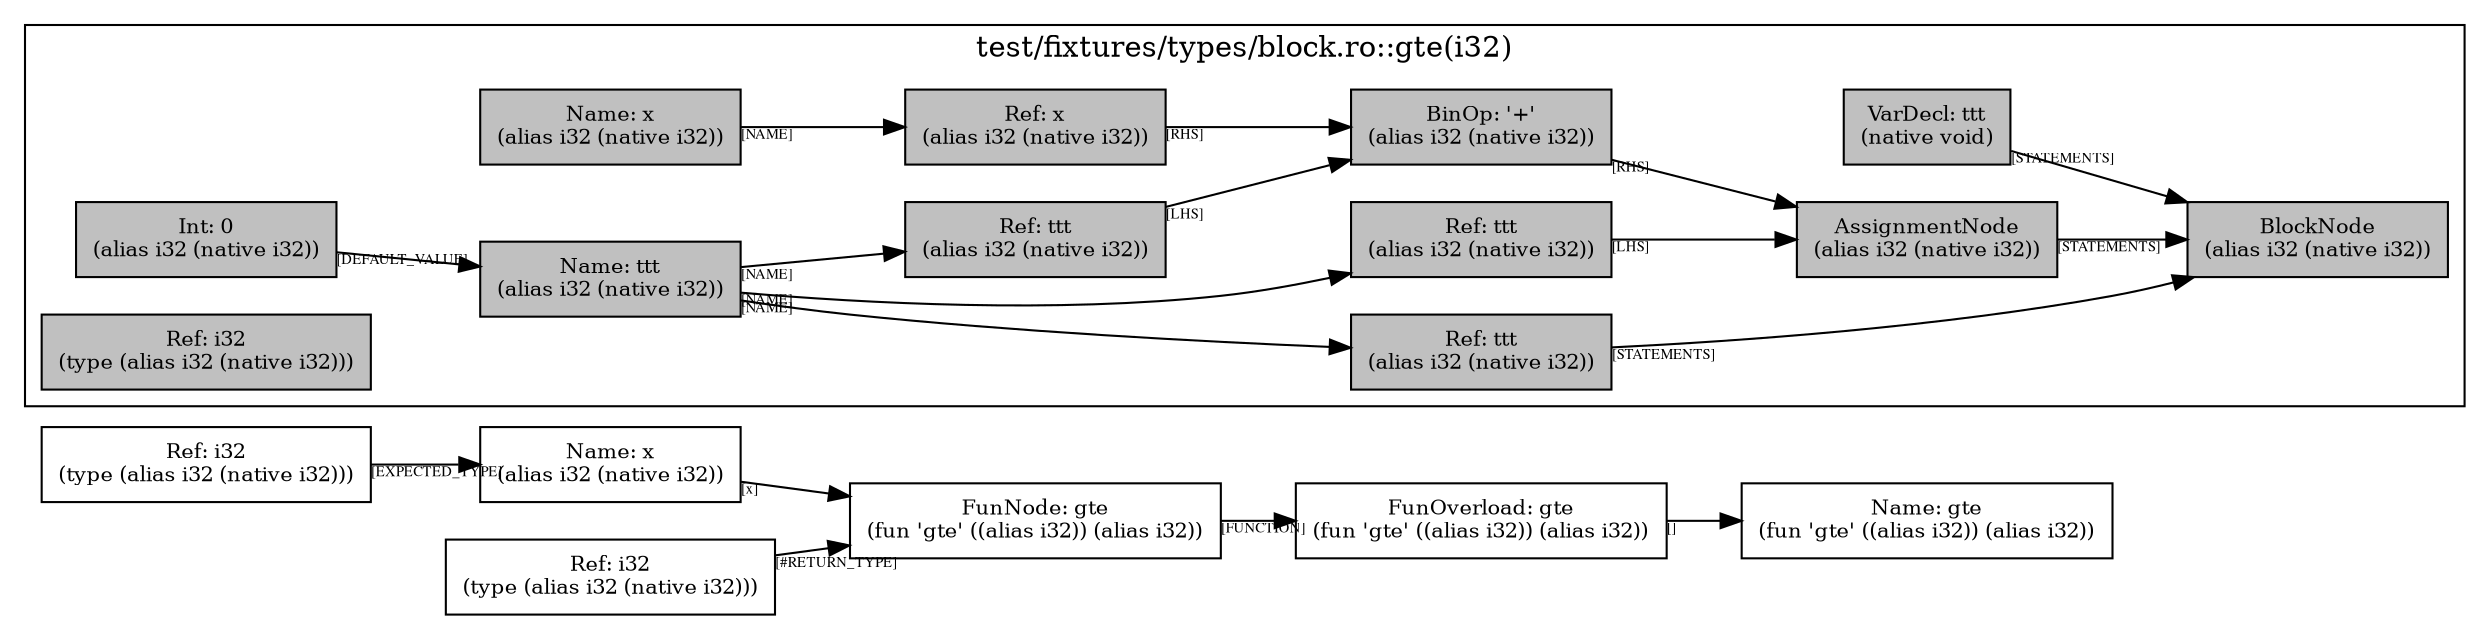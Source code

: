 digraph Document {
  node [shape=box,fontsize=10]; rankdir=LR;
  1 [label="FunOverload: gte\n(fun 'gte' ((alias i32)) (alias i32))", fillcolor=grey];
  2 [label="FunNode: gte\n(fun 'gte' ((alias i32)) (alias i32))", fillcolor=grey];
  3 [label="Ref: i32\n(type (alias i32 (native i32)))", fillcolor=grey];
  4 [label="Name: x\n(alias i32 (native i32))", fillcolor=grey];
  5 [label="Ref: i32\n(type (alias i32 (native i32)))", fillcolor=grey];
  6 [label="Name: gte\n(fun 'gte' ((alias i32)) (alias i32))", fillcolor=grey];
  subgraph cluster0 { rankdir=TB;
    node [style=filled, fillcolor=grey];
    7 [label="Name: x\n(alias i32 (native i32))", fillcolor=grey];
    8 [label="BlockNode\n(alias i32 (native i32))", fillcolor=grey];
    9 [label="VarDecl: ttt\n(native void)", fillcolor=grey];
    10 [label="Name: ttt\n(alias i32 (native i32))", fillcolor=grey];
    11 [label="Int: 0\n(alias i32 (native i32))", fillcolor=grey];
    12 [label="AssignmentNode\n(alias i32 (native i32))", fillcolor=grey];
    13 [label="Ref: ttt\n(alias i32 (native i32))", fillcolor=grey];
    14 [label="BinOp: '+'\n(alias i32 (native i32))", fillcolor=grey];
    15 [label="Ref: ttt\n(alias i32 (native i32))", fillcolor=grey];
    16 [label="Ref: x\n(alias i32 (native i32))", fillcolor=grey];
    17 [label="Ref: ttt\n(alias i32 (native i32))", fillcolor=grey];
    18 [label="Ref: i32\n(type (alias i32 (native i32)))", fillcolor=grey];
    7 -> 16[taillabel="[NAME]" fontname="times" fontsize = 7 color="black" ];
    9 -> 8[taillabel="[STATEMENTS]" fontname="times" fontsize = 7 color="black" ];
    10 -> 13[taillabel="[NAME]" fontname="times" fontsize = 7 color="black" ];
    10 -> 15[taillabel="[NAME]" fontname="times" fontsize = 7 color="black" ];
    10 -> 17[taillabel="[NAME]" fontname="times" fontsize = 7 color="black" ];
    11 -> 10[taillabel="[DEFAULT_VALUE]" fontname="times" fontsize = 7 color="black" ];
    12 -> 8[taillabel="[STATEMENTS]" fontname="times" fontsize = 7 color="black" ];
    13 -> 12[taillabel="[LHS]" fontname="times" fontsize = 7 color="black" ];
    14 -> 12[taillabel="[RHS]" fontname="times" fontsize = 7 color="black" ];
    15 -> 14[taillabel="[LHS]" fontname="times" fontsize = 7 color="black" ];
    16 -> 14[taillabel="[RHS]" fontname="times" fontsize = 7 color="black" ];
    17 -> 8[taillabel="[STATEMENTS]" fontname="times" fontsize = 7 color="black" ];
  label="test/fixtures/types/block.ro::gte(i32)";
}
  1 -> 6[taillabel="[]" fontname="times" fontsize = 7 color="black" ];
  2 -> 1[taillabel="[FUNCTION]" fontname="times" fontsize = 7 color="black" ];
  3 -> 4[taillabel="[EXPECTED_TYPE]" fontname="times" fontsize = 7 color="black" ];
  4 -> 2[taillabel="[x]" fontname="times" fontsize = 7 color="black" ];
  5 -> 2[taillabel="[#RETURN_TYPE]" fontname="times" fontsize = 7 color="black" ];
  label="";
}
